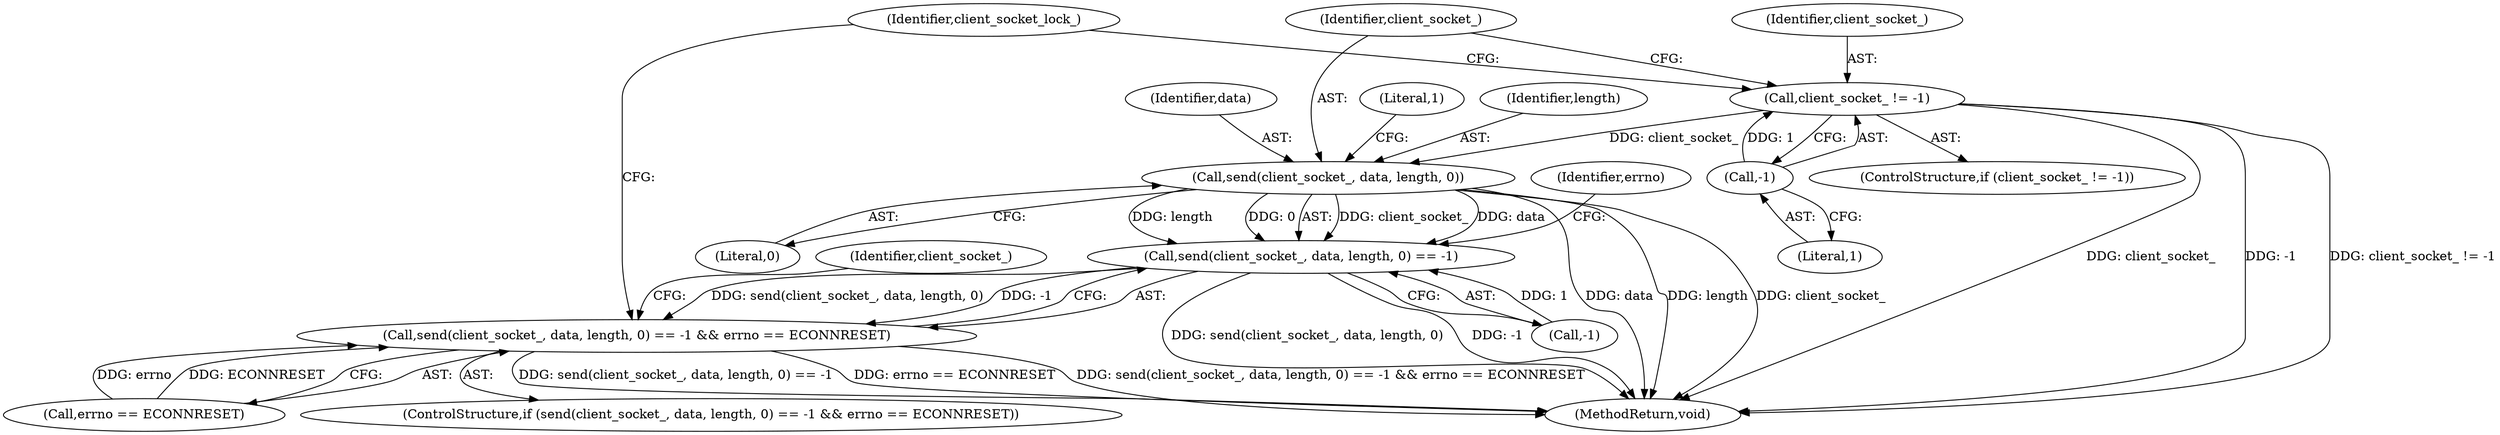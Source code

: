 digraph "0_Android_472271b153c5dc53c28beac55480a8d8434b2d5c_51@API" {
"1000118" [label="(Call,send(client_socket_, data, length, 0))"];
"1000110" [label="(Call,client_socket_ != -1)"];
"1000112" [label="(Call,-1)"];
"1000117" [label="(Call,send(client_socket_, data, length, 0) == -1)"];
"1000116" [label="(Call,send(client_socket_, data, length, 0) == -1 && errno == ECONNRESET)"];
"1000122" [label="(Literal,0)"];
"1000119" [label="(Identifier,client_socket_)"];
"1000135" [label="(MethodReturn,void)"];
"1000134" [label="(Identifier,client_socket_lock_)"];
"1000126" [label="(Identifier,errno)"];
"1000131" [label="(Identifier,client_socket_)"];
"1000121" [label="(Identifier,length)"];
"1000110" [label="(Call,client_socket_ != -1)"];
"1000120" [label="(Identifier,data)"];
"1000109" [label="(ControlStructure,if (client_socket_ != -1))"];
"1000116" [label="(Call,send(client_socket_, data, length, 0) == -1 && errno == ECONNRESET)"];
"1000125" [label="(Call,errno == ECONNRESET)"];
"1000111" [label="(Identifier,client_socket_)"];
"1000118" [label="(Call,send(client_socket_, data, length, 0))"];
"1000113" [label="(Literal,1)"];
"1000115" [label="(ControlStructure,if (send(client_socket_, data, length, 0) == -1 && errno == ECONNRESET))"];
"1000123" [label="(Call,-1)"];
"1000112" [label="(Call,-1)"];
"1000124" [label="(Literal,1)"];
"1000117" [label="(Call,send(client_socket_, data, length, 0) == -1)"];
"1000118" -> "1000117"  [label="AST: "];
"1000118" -> "1000122"  [label="CFG: "];
"1000119" -> "1000118"  [label="AST: "];
"1000120" -> "1000118"  [label="AST: "];
"1000121" -> "1000118"  [label="AST: "];
"1000122" -> "1000118"  [label="AST: "];
"1000124" -> "1000118"  [label="CFG: "];
"1000118" -> "1000135"  [label="DDG: length"];
"1000118" -> "1000135"  [label="DDG: client_socket_"];
"1000118" -> "1000135"  [label="DDG: data"];
"1000118" -> "1000117"  [label="DDG: client_socket_"];
"1000118" -> "1000117"  [label="DDG: data"];
"1000118" -> "1000117"  [label="DDG: length"];
"1000118" -> "1000117"  [label="DDG: 0"];
"1000110" -> "1000118"  [label="DDG: client_socket_"];
"1000110" -> "1000109"  [label="AST: "];
"1000110" -> "1000112"  [label="CFG: "];
"1000111" -> "1000110"  [label="AST: "];
"1000112" -> "1000110"  [label="AST: "];
"1000119" -> "1000110"  [label="CFG: "];
"1000134" -> "1000110"  [label="CFG: "];
"1000110" -> "1000135"  [label="DDG: -1"];
"1000110" -> "1000135"  [label="DDG: client_socket_ != -1"];
"1000110" -> "1000135"  [label="DDG: client_socket_"];
"1000112" -> "1000110"  [label="DDG: 1"];
"1000112" -> "1000113"  [label="CFG: "];
"1000113" -> "1000112"  [label="AST: "];
"1000117" -> "1000116"  [label="AST: "];
"1000117" -> "1000123"  [label="CFG: "];
"1000123" -> "1000117"  [label="AST: "];
"1000126" -> "1000117"  [label="CFG: "];
"1000116" -> "1000117"  [label="CFG: "];
"1000117" -> "1000135"  [label="DDG: send(client_socket_, data, length, 0)"];
"1000117" -> "1000135"  [label="DDG: -1"];
"1000117" -> "1000116"  [label="DDG: send(client_socket_, data, length, 0)"];
"1000117" -> "1000116"  [label="DDG: -1"];
"1000123" -> "1000117"  [label="DDG: 1"];
"1000116" -> "1000115"  [label="AST: "];
"1000116" -> "1000125"  [label="CFG: "];
"1000125" -> "1000116"  [label="AST: "];
"1000131" -> "1000116"  [label="CFG: "];
"1000134" -> "1000116"  [label="CFG: "];
"1000116" -> "1000135"  [label="DDG: send(client_socket_, data, length, 0) == -1"];
"1000116" -> "1000135"  [label="DDG: errno == ECONNRESET"];
"1000116" -> "1000135"  [label="DDG: send(client_socket_, data, length, 0) == -1 && errno == ECONNRESET"];
"1000125" -> "1000116"  [label="DDG: errno"];
"1000125" -> "1000116"  [label="DDG: ECONNRESET"];
}
